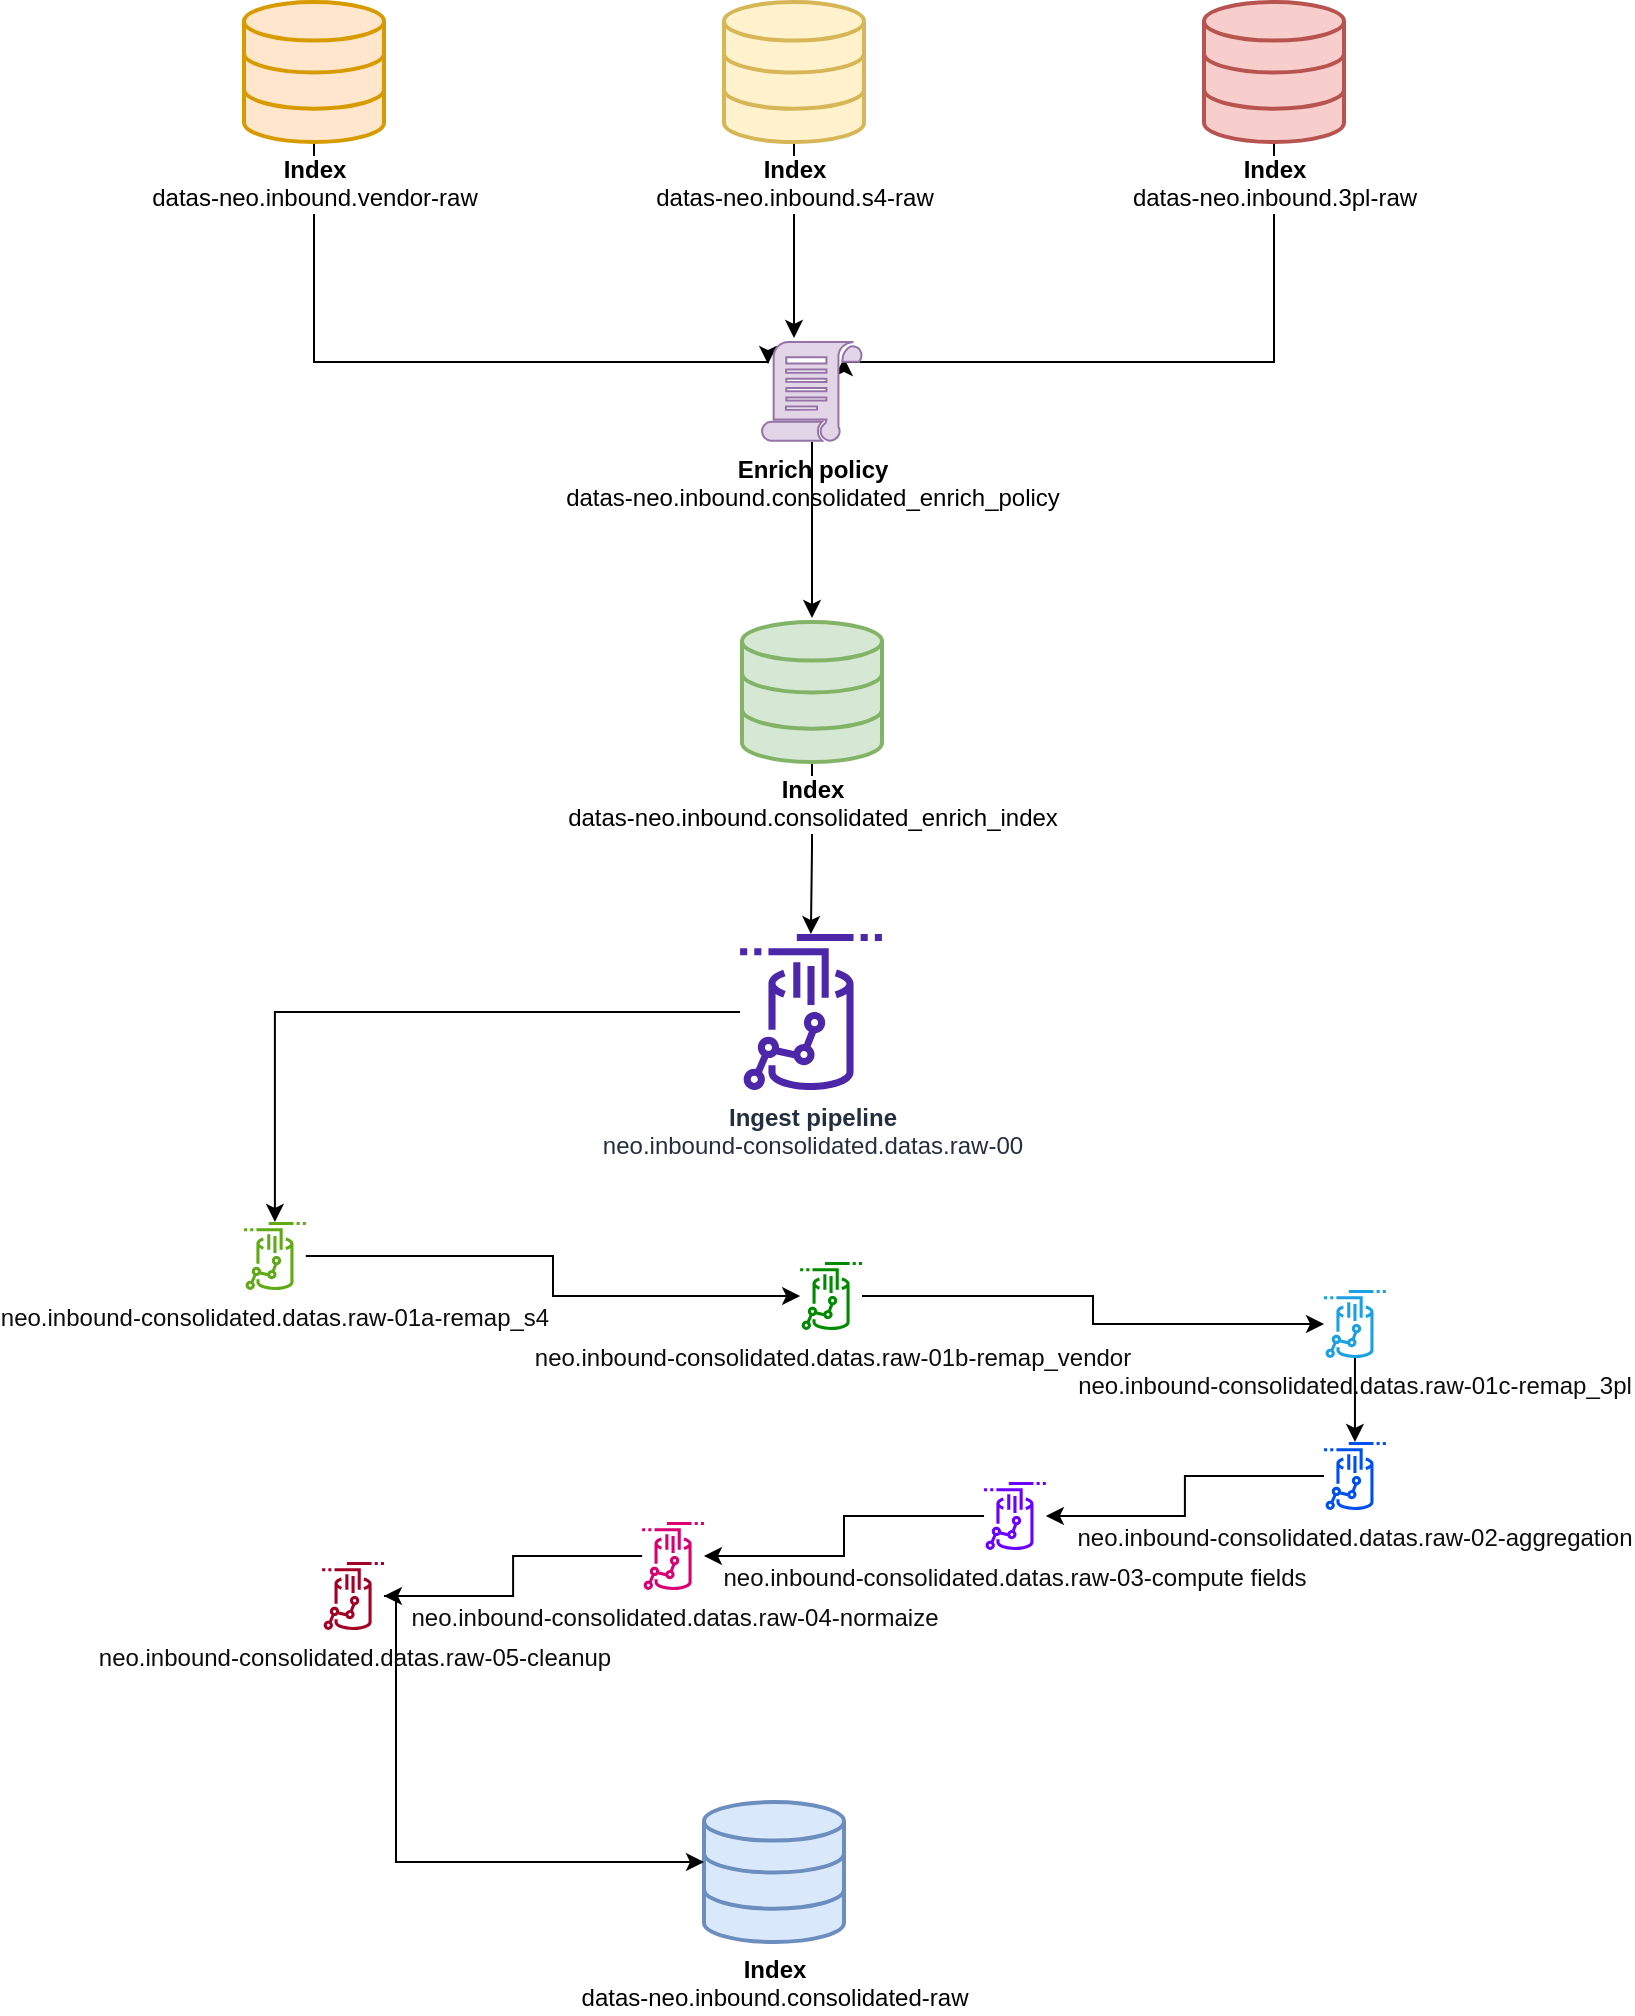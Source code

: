 <mxfile version="21.6.5" type="github">
  <diagram name="Page-1" id="-PrbdQjXji2XNEa-jSd8">
    <mxGraphModel dx="984" dy="575" grid="1" gridSize="10" guides="1" tooltips="1" connect="1" arrows="1" fold="1" page="1" pageScale="1" pageWidth="827" pageHeight="1169" math="0" shadow="0">
      <root>
        <mxCell id="0" />
        <mxCell id="1" parent="0" />
        <mxCell id="r-W4MLv6wnLr3ksw_QMo-15" value="" style="edgeStyle=orthogonalEdgeStyle;rounded=0;orthogonalLoop=1;jettySize=auto;html=1;entryX=0.06;entryY=0.22;entryDx=0;entryDy=0;entryPerimeter=0;" edge="1" parent="1" source="r-W4MLv6wnLr3ksw_QMo-5" target="r-W4MLv6wnLr3ksw_QMo-9">
          <mxGeometry relative="1" as="geometry">
            <mxPoint x="344" y="260" as="targetPoint" />
            <Array as="points">
              <mxPoint x="165" y="260" />
            </Array>
          </mxGeometry>
        </mxCell>
        <mxCell id="r-W4MLv6wnLr3ksw_QMo-5" value="&lt;b&gt;Index&lt;/b&gt;&lt;br&gt;datas-neo.inbound.vendor-raw" style="html=1;verticalLabelPosition=bottom;align=center;labelBackgroundColor=#ffffff;verticalAlign=top;strokeWidth=2;strokeColor=#d79b00;shadow=0;dashed=0;shape=mxgraph.ios7.icons.data;fillColor=#ffe6cc;" vertex="1" parent="1">
          <mxGeometry x="130" y="80" width="70" height="70" as="geometry" />
        </mxCell>
        <mxCell id="r-W4MLv6wnLr3ksw_QMo-16" style="edgeStyle=orthogonalEdgeStyle;rounded=0;orthogonalLoop=1;jettySize=auto;html=1;entryX=0.32;entryY=-0.04;entryDx=0;entryDy=0;entryPerimeter=0;" edge="1" parent="1" source="r-W4MLv6wnLr3ksw_QMo-6" target="r-W4MLv6wnLr3ksw_QMo-9">
          <mxGeometry relative="1" as="geometry" />
        </mxCell>
        <mxCell id="r-W4MLv6wnLr3ksw_QMo-6" value="&lt;b&gt;Index&lt;/b&gt;&lt;br&gt;datas-neo.inbound.s4-raw" style="html=1;verticalLabelPosition=bottom;align=center;labelBackgroundColor=#ffffff;verticalAlign=top;strokeWidth=2;strokeColor=#d6b656;shadow=0;dashed=0;shape=mxgraph.ios7.icons.data;fillColor=#fff2cc;" vertex="1" parent="1">
          <mxGeometry x="370" y="80" width="70" height="70" as="geometry" />
        </mxCell>
        <mxCell id="r-W4MLv6wnLr3ksw_QMo-18" style="edgeStyle=orthogonalEdgeStyle;rounded=0;orthogonalLoop=1;jettySize=auto;html=1;entryX=0.82;entryY=0.16;entryDx=0;entryDy=0;entryPerimeter=0;" edge="1" parent="1" source="r-W4MLv6wnLr3ksw_QMo-7" target="r-W4MLv6wnLr3ksw_QMo-9">
          <mxGeometry relative="1" as="geometry">
            <Array as="points">
              <mxPoint x="645" y="260" />
              <mxPoint x="430" y="260" />
            </Array>
          </mxGeometry>
        </mxCell>
        <mxCell id="r-W4MLv6wnLr3ksw_QMo-7" value="&lt;b&gt;Index&lt;/b&gt;&lt;br&gt;datas-neo.inbound.3pl-raw" style="html=1;verticalLabelPosition=bottom;align=center;labelBackgroundColor=#ffffff;verticalAlign=top;strokeWidth=2;strokeColor=#b85450;shadow=0;dashed=0;shape=mxgraph.ios7.icons.data;fillColor=#f8cecc;" vertex="1" parent="1">
          <mxGeometry x="610" y="80" width="70" height="70" as="geometry" />
        </mxCell>
        <mxCell id="r-W4MLv6wnLr3ksw_QMo-22" style="edgeStyle=orthogonalEdgeStyle;rounded=0;orthogonalLoop=1;jettySize=auto;html=1;entryX=0.5;entryY=-0.029;entryDx=0;entryDy=0;entryPerimeter=0;" edge="1" parent="1" source="r-W4MLv6wnLr3ksw_QMo-9" target="r-W4MLv6wnLr3ksw_QMo-21">
          <mxGeometry relative="1" as="geometry" />
        </mxCell>
        <mxCell id="r-W4MLv6wnLr3ksw_QMo-9" value="&lt;b&gt;Enrich policy&lt;/b&gt;&lt;br&gt;datas-neo.inbound.consolidated_enrich_policy" style="sketch=0;pointerEvents=1;shadow=0;dashed=0;html=1;strokeColor=#9673a6;labelPosition=center;verticalLabelPosition=bottom;verticalAlign=top;align=center;fillColor=#e1d5e7;shape=mxgraph.mscae.intune.policy;" vertex="1" parent="1">
          <mxGeometry x="389" y="250" width="50" height="50" as="geometry" />
        </mxCell>
        <mxCell id="r-W4MLv6wnLr3ksw_QMo-27" style="edgeStyle=orthogonalEdgeStyle;rounded=0;orthogonalLoop=1;jettySize=auto;html=1;" edge="1" parent="1" source="r-W4MLv6wnLr3ksw_QMo-21" target="r-W4MLv6wnLr3ksw_QMo-24">
          <mxGeometry relative="1" as="geometry" />
        </mxCell>
        <mxCell id="r-W4MLv6wnLr3ksw_QMo-21" value="&lt;b&gt;Index&lt;/b&gt;&lt;br&gt;datas-neo.inbound.consolidated_enrich_index" style="html=1;verticalLabelPosition=bottom;align=center;labelBackgroundColor=#ffffff;verticalAlign=top;strokeWidth=2;strokeColor=#82b366;shadow=0;dashed=0;shape=mxgraph.ios7.icons.data;fillColor=#d5e8d4;" vertex="1" parent="1">
          <mxGeometry x="379" y="390" width="70" height="70" as="geometry" />
        </mxCell>
        <mxCell id="r-W4MLv6wnLr3ksw_QMo-23" value="&lt;b&gt;Index&lt;/b&gt;&lt;br&gt;datas-neo.inbound.consolidated-raw" style="html=1;verticalLabelPosition=bottom;align=center;labelBackgroundColor=#ffffff;verticalAlign=top;strokeWidth=2;strokeColor=#6c8ebf;shadow=0;dashed=0;shape=mxgraph.ios7.icons.data;fillColor=#dae8fc;" vertex="1" parent="1">
          <mxGeometry x="360" y="980" width="70" height="70" as="geometry" />
        </mxCell>
        <mxCell id="r-W4MLv6wnLr3ksw_QMo-26" value="" style="edgeStyle=orthogonalEdgeStyle;rounded=0;orthogonalLoop=1;jettySize=auto;html=1;" edge="1" parent="1" source="r-W4MLv6wnLr3ksw_QMo-24" target="r-W4MLv6wnLr3ksw_QMo-25">
          <mxGeometry relative="1" as="geometry" />
        </mxCell>
        <mxCell id="r-W4MLv6wnLr3ksw_QMo-24" value="&lt;b&gt;Ingest pipeline&lt;/b&gt;&lt;br&gt;neo.inbound-consolidated.datas.raw-00" style="sketch=0;outlineConnect=0;fontColor=#232F3E;gradientColor=none;fillColor=#4D27AA;strokeColor=none;dashed=0;verticalLabelPosition=bottom;verticalAlign=top;align=center;html=1;fontSize=12;fontStyle=0;aspect=fixed;pointerEvents=1;shape=mxgraph.aws4.redshift_streaming_ingestion;" vertex="1" parent="1">
          <mxGeometry x="378" y="546" width="71" height="78" as="geometry" />
        </mxCell>
        <mxCell id="r-W4MLv6wnLr3ksw_QMo-39" value="" style="edgeStyle=orthogonalEdgeStyle;rounded=0;orthogonalLoop=1;jettySize=auto;html=1;" edge="1" parent="1" source="r-W4MLv6wnLr3ksw_QMo-25" target="r-W4MLv6wnLr3ksw_QMo-38">
          <mxGeometry relative="1" as="geometry" />
        </mxCell>
        <mxCell id="r-W4MLv6wnLr3ksw_QMo-25" value="neo.inbound-consolidated.datas.raw-01a-remap_s4" style="sketch=0;outlineConnect=0;fontColor=#0D0D0D;fillColor=#60a917;strokeColor=#2D7600;dashed=0;verticalLabelPosition=bottom;verticalAlign=top;align=center;html=1;fontSize=12;fontStyle=0;aspect=fixed;pointerEvents=1;shape=mxgraph.aws4.redshift_streaming_ingestion;" vertex="1" parent="1">
          <mxGeometry x="130.0" y="690" width="30.95" height="34" as="geometry" />
        </mxCell>
        <mxCell id="r-W4MLv6wnLr3ksw_QMo-41" value="" style="edgeStyle=orthogonalEdgeStyle;rounded=0;orthogonalLoop=1;jettySize=auto;html=1;" edge="1" parent="1" source="r-W4MLv6wnLr3ksw_QMo-38" target="r-W4MLv6wnLr3ksw_QMo-40">
          <mxGeometry relative="1" as="geometry" />
        </mxCell>
        <mxCell id="r-W4MLv6wnLr3ksw_QMo-38" value="neo.inbound-consolidated.datas.raw-01b-remap_vendor" style="sketch=0;outlineConnect=0;fontColor=#0D0D0D;fillColor=#008a00;strokeColor=#005700;dashed=0;verticalLabelPosition=bottom;verticalAlign=top;align=center;html=1;fontSize=12;fontStyle=0;aspect=fixed;pointerEvents=1;shape=mxgraph.aws4.redshift_streaming_ingestion;" vertex="1" parent="1">
          <mxGeometry x="408.05" y="710" width="30.95" height="34" as="geometry" />
        </mxCell>
        <mxCell id="r-W4MLv6wnLr3ksw_QMo-43" value="" style="edgeStyle=orthogonalEdgeStyle;rounded=0;orthogonalLoop=1;jettySize=auto;html=1;" edge="1" parent="1" source="r-W4MLv6wnLr3ksw_QMo-40" target="r-W4MLv6wnLr3ksw_QMo-42">
          <mxGeometry relative="1" as="geometry" />
        </mxCell>
        <mxCell id="r-W4MLv6wnLr3ksw_QMo-40" value="neo.inbound-consolidated.datas.raw-01c-remap_3pl" style="sketch=0;outlineConnect=0;fontColor=#0D0D0D;fillColor=#1ba1e2;strokeColor=#006EAF;dashed=0;verticalLabelPosition=bottom;verticalAlign=top;align=center;html=1;fontSize=12;fontStyle=0;aspect=fixed;pointerEvents=1;shape=mxgraph.aws4.redshift_streaming_ingestion;" vertex="1" parent="1">
          <mxGeometry x="670" y="724" width="30.95" height="34" as="geometry" />
        </mxCell>
        <mxCell id="r-W4MLv6wnLr3ksw_QMo-45" value="" style="edgeStyle=orthogonalEdgeStyle;rounded=0;orthogonalLoop=1;jettySize=auto;html=1;" edge="1" parent="1" source="r-W4MLv6wnLr3ksw_QMo-42" target="r-W4MLv6wnLr3ksw_QMo-44">
          <mxGeometry relative="1" as="geometry" />
        </mxCell>
        <mxCell id="r-W4MLv6wnLr3ksw_QMo-42" value="neo.inbound-consolidated.datas.raw-02-aggregation" style="sketch=0;outlineConnect=0;fontColor=#0D0D0D;fillColor=#0050ef;strokeColor=#001DBC;dashed=0;verticalLabelPosition=bottom;verticalAlign=top;align=center;html=1;fontSize=12;fontStyle=0;aspect=fixed;pointerEvents=1;shape=mxgraph.aws4.redshift_streaming_ingestion;" vertex="1" parent="1">
          <mxGeometry x="670" y="800" width="30.95" height="34" as="geometry" />
        </mxCell>
        <mxCell id="r-W4MLv6wnLr3ksw_QMo-47" value="" style="edgeStyle=orthogonalEdgeStyle;rounded=0;orthogonalLoop=1;jettySize=auto;html=1;" edge="1" parent="1" source="r-W4MLv6wnLr3ksw_QMo-44" target="r-W4MLv6wnLr3ksw_QMo-46">
          <mxGeometry relative="1" as="geometry" />
        </mxCell>
        <mxCell id="r-W4MLv6wnLr3ksw_QMo-44" value="neo.inbound-consolidated.datas.raw-03-compute fields" style="sketch=0;outlineConnect=0;fontColor=#0D0D0D;fillColor=#6a00ff;strokeColor=#3700CC;dashed=0;verticalLabelPosition=bottom;verticalAlign=top;align=center;html=1;fontSize=12;fontStyle=0;aspect=fixed;pointerEvents=1;shape=mxgraph.aws4.redshift_streaming_ingestion;" vertex="1" parent="1">
          <mxGeometry x="500" y="820" width="30.95" height="34" as="geometry" />
        </mxCell>
        <mxCell id="r-W4MLv6wnLr3ksw_QMo-49" value="" style="edgeStyle=orthogonalEdgeStyle;rounded=0;orthogonalLoop=1;jettySize=auto;html=1;" edge="1" parent="1" source="r-W4MLv6wnLr3ksw_QMo-46" target="r-W4MLv6wnLr3ksw_QMo-48">
          <mxGeometry relative="1" as="geometry" />
        </mxCell>
        <mxCell id="r-W4MLv6wnLr3ksw_QMo-46" value="neo.inbound-consolidated.datas.raw-04-normaize" style="sketch=0;outlineConnect=0;fontColor=#0D0D0D;fillColor=#d80073;strokeColor=#A50040;dashed=0;verticalLabelPosition=bottom;verticalAlign=top;align=center;html=1;fontSize=12;fontStyle=0;aspect=fixed;pointerEvents=1;shape=mxgraph.aws4.redshift_streaming_ingestion;" vertex="1" parent="1">
          <mxGeometry x="329.05" y="840" width="30.95" height="34" as="geometry" />
        </mxCell>
        <mxCell id="r-W4MLv6wnLr3ksw_QMo-50" style="edgeStyle=orthogonalEdgeStyle;rounded=0;orthogonalLoop=1;jettySize=auto;html=1;" edge="1" parent="1" source="r-W4MLv6wnLr3ksw_QMo-48" target="r-W4MLv6wnLr3ksw_QMo-23">
          <mxGeometry relative="1" as="geometry">
            <Array as="points">
              <mxPoint x="206" y="1010" />
            </Array>
          </mxGeometry>
        </mxCell>
        <mxCell id="r-W4MLv6wnLr3ksw_QMo-48" value="neo.inbound-consolidated.datas.raw-05-cleanup" style="sketch=0;outlineConnect=0;fontColor=#0D0D0D;fillColor=#a20025;strokeColor=#6F0000;dashed=0;verticalLabelPosition=bottom;verticalAlign=top;align=center;html=1;fontSize=12;fontStyle=0;aspect=fixed;pointerEvents=1;shape=mxgraph.aws4.redshift_streaming_ingestion;" vertex="1" parent="1">
          <mxGeometry x="169.05" y="860" width="30.95" height="34" as="geometry" />
        </mxCell>
      </root>
    </mxGraphModel>
  </diagram>
</mxfile>
